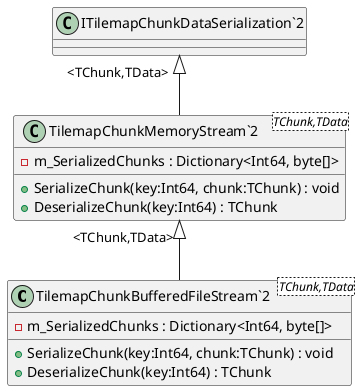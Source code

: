 @startuml
class "TilemapChunkBufferedFileStream`2"<TChunk,TData> {
    - m_SerializedChunks : Dictionary<Int64, byte[]>
    + SerializeChunk(key:Int64, chunk:TChunk) : void
    + DeserializeChunk(key:Int64) : TChunk
}
class "TilemapChunkMemoryStream`2"<TChunk,TData> {
    - m_SerializedChunks : Dictionary<Int64, byte[]>
    + SerializeChunk(key:Int64, chunk:TChunk) : void
    + DeserializeChunk(key:Int64) : TChunk
}
"TilemapChunkMemoryStream`2" "<TChunk,TData>" <|-- "TilemapChunkBufferedFileStream`2"
"ITilemapChunkDataSerialization`2" "<TChunk,TData>" <|-- "TilemapChunkMemoryStream`2"
@enduml
